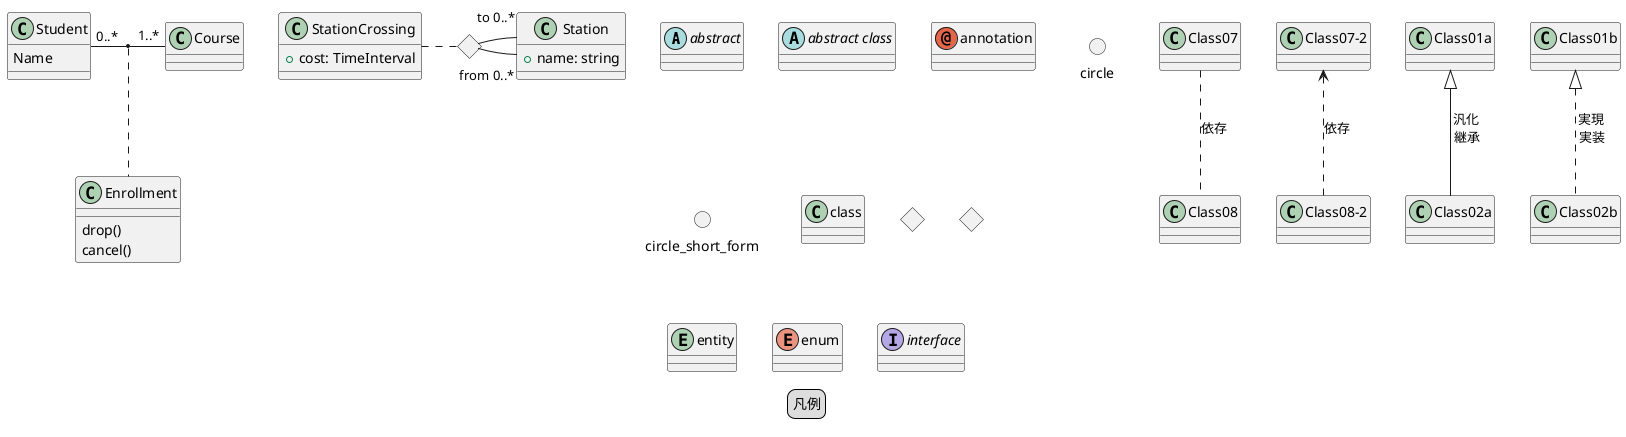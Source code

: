@startuml
/'
コメント
'/
legend
凡例
endlegend

abstract "abstract"
abstract class "abstract class"
annotation "annotation"
circle "circle"
() "circle_short_form"
class "class"
diamond diamond
<> diamond_short_form
entity "entity"
enum "enum"
interface "interface"


"Class07" .. "Class08" : "依存"
"Class07-2" <.. "Class08-2" : "依存"
"Class01a" <|-- "Class02a" : "汎化\n 継承"
"Class01b" <|.. "Class02b" : "実現\n 実装"

/'
関連クラス
'/
class Student {
  Name
}
Student "0..*" - "1..*" Course
  (Student, Course) .. Enrollment
  class Enrollment {
  drop()
  cancel()
}

/'
複数関連
'/
class Station {
  +name: string
}
class StationCrossing {
  +cost: TimeInterval
}
<> diamond1
StationCrossing . diamond1
diamond1 - "from 0..*" Station
diamond1 - "to 0..* " Station



@enduml
